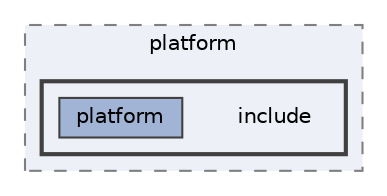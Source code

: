 digraph "include"
{
 // LATEX_PDF_SIZE
  bgcolor="transparent";
  edge [fontname=Helvetica,fontsize=10,labelfontname=Helvetica,labelfontsize=10];
  node [fontname=Helvetica,fontsize=10,shape=box,height=0.2,width=0.4];
  compound=true
  subgraph clusterdir_0075d6c9fd4e0ce14a32dbf6cfb2fe76 {
    graph [ bgcolor="#edf0f7", pencolor="grey50", label="platform", fontname=Helvetica,fontsize=10 style="filled,dashed", URL="dir_0075d6c9fd4e0ce14a32dbf6cfb2fe76.html",tooltip=""]
  subgraph clusterdir_b4458f15c6c79724a68d9cc6e3e576a4 {
    graph [ bgcolor="#edf0f7", pencolor="grey25", label="", fontname=Helvetica,fontsize=10 style="filled,bold", URL="dir_b4458f15c6c79724a68d9cc6e3e576a4.html",tooltip=""]
    dir_b4458f15c6c79724a68d9cc6e3e576a4 [shape=plaintext, label="include"];
  dir_407977effe3ea9f79a4bddc228992585 [label="platform", fillcolor="#a2b4d6", color="grey25", style="filled", URL="dir_407977effe3ea9f79a4bddc228992585.html",tooltip=""];
  }
  }
}
